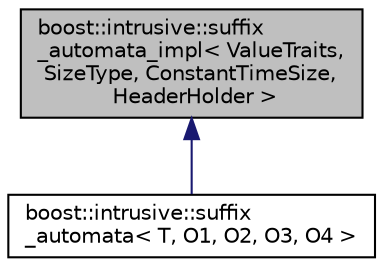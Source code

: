 digraph "boost::intrusive::suffix_automata_impl&lt; ValueTraits, SizeType, ConstantTimeSize, HeaderHolder &gt;"
{
  edge [fontname="Helvetica",fontsize="10",labelfontname="Helvetica",labelfontsize="10"];
  node [fontname="Helvetica",fontsize="10",shape=record];
  Node0 [label="boost::intrusive::suffix\l_automata_impl\< ValueTraits,\l SizeType, ConstantTimeSize,\l HeaderHolder \>",height=0.2,width=0.4,color="black", fillcolor="grey75", style="filled", fontcolor="black"];
  Node0 -> Node1 [dir="back",color="midnightblue",fontsize="10",style="solid",fontname="Helvetica"];
  Node1 [label="boost::intrusive::suffix\l_automata\< T, O1, O2, O3, O4 \>",height=0.2,width=0.4,color="black", fillcolor="white", style="filled",URL="$classboost_1_1intrusive_1_1suffix__automata.html"];
}
